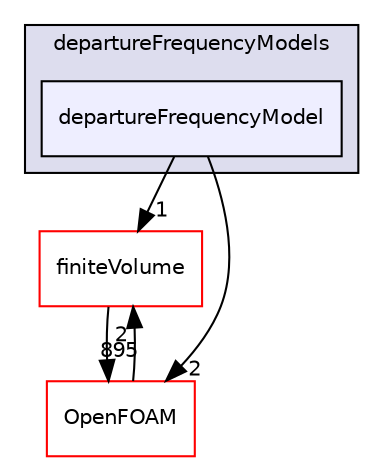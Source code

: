 digraph "src/phaseSystemModels/reactingEulerFoam/derivedFvPatchFields/wallBoilingSubModels/departureFrequencyModels/departureFrequencyModel" {
  bgcolor=transparent;
  compound=true
  node [ fontsize="10", fontname="Helvetica"];
  edge [ labelfontsize="10", labelfontname="Helvetica"];
  subgraph clusterdir_dbc2735949750705dfd908dddaca04fa {
    graph [ bgcolor="#ddddee", pencolor="black", label="departureFrequencyModels" fontname="Helvetica", fontsize="10", URL="dir_dbc2735949750705dfd908dddaca04fa.html"]
  dir_343b05c2d185cbd97cba0a904d2c6579 [shape=box, label="departureFrequencyModel", style="filled", fillcolor="#eeeeff", pencolor="black", URL="dir_343b05c2d185cbd97cba0a904d2c6579.html"];
  }
  dir_9bd15774b555cf7259a6fa18f99fe99b [shape=box label="finiteVolume" color="red" URL="dir_9bd15774b555cf7259a6fa18f99fe99b.html"];
  dir_c5473ff19b20e6ec4dfe5c310b3778a8 [shape=box label="OpenFOAM" color="red" URL="dir_c5473ff19b20e6ec4dfe5c310b3778a8.html"];
  dir_9bd15774b555cf7259a6fa18f99fe99b->dir_c5473ff19b20e6ec4dfe5c310b3778a8 [headlabel="895", labeldistance=1.5 headhref="dir_000814_002151.html"];
  dir_343b05c2d185cbd97cba0a904d2c6579->dir_9bd15774b555cf7259a6fa18f99fe99b [headlabel="1", labeldistance=1.5 headhref="dir_003019_000814.html"];
  dir_343b05c2d185cbd97cba0a904d2c6579->dir_c5473ff19b20e6ec4dfe5c310b3778a8 [headlabel="2", labeldistance=1.5 headhref="dir_003019_002151.html"];
  dir_c5473ff19b20e6ec4dfe5c310b3778a8->dir_9bd15774b555cf7259a6fa18f99fe99b [headlabel="2", labeldistance=1.5 headhref="dir_002151_000814.html"];
}
